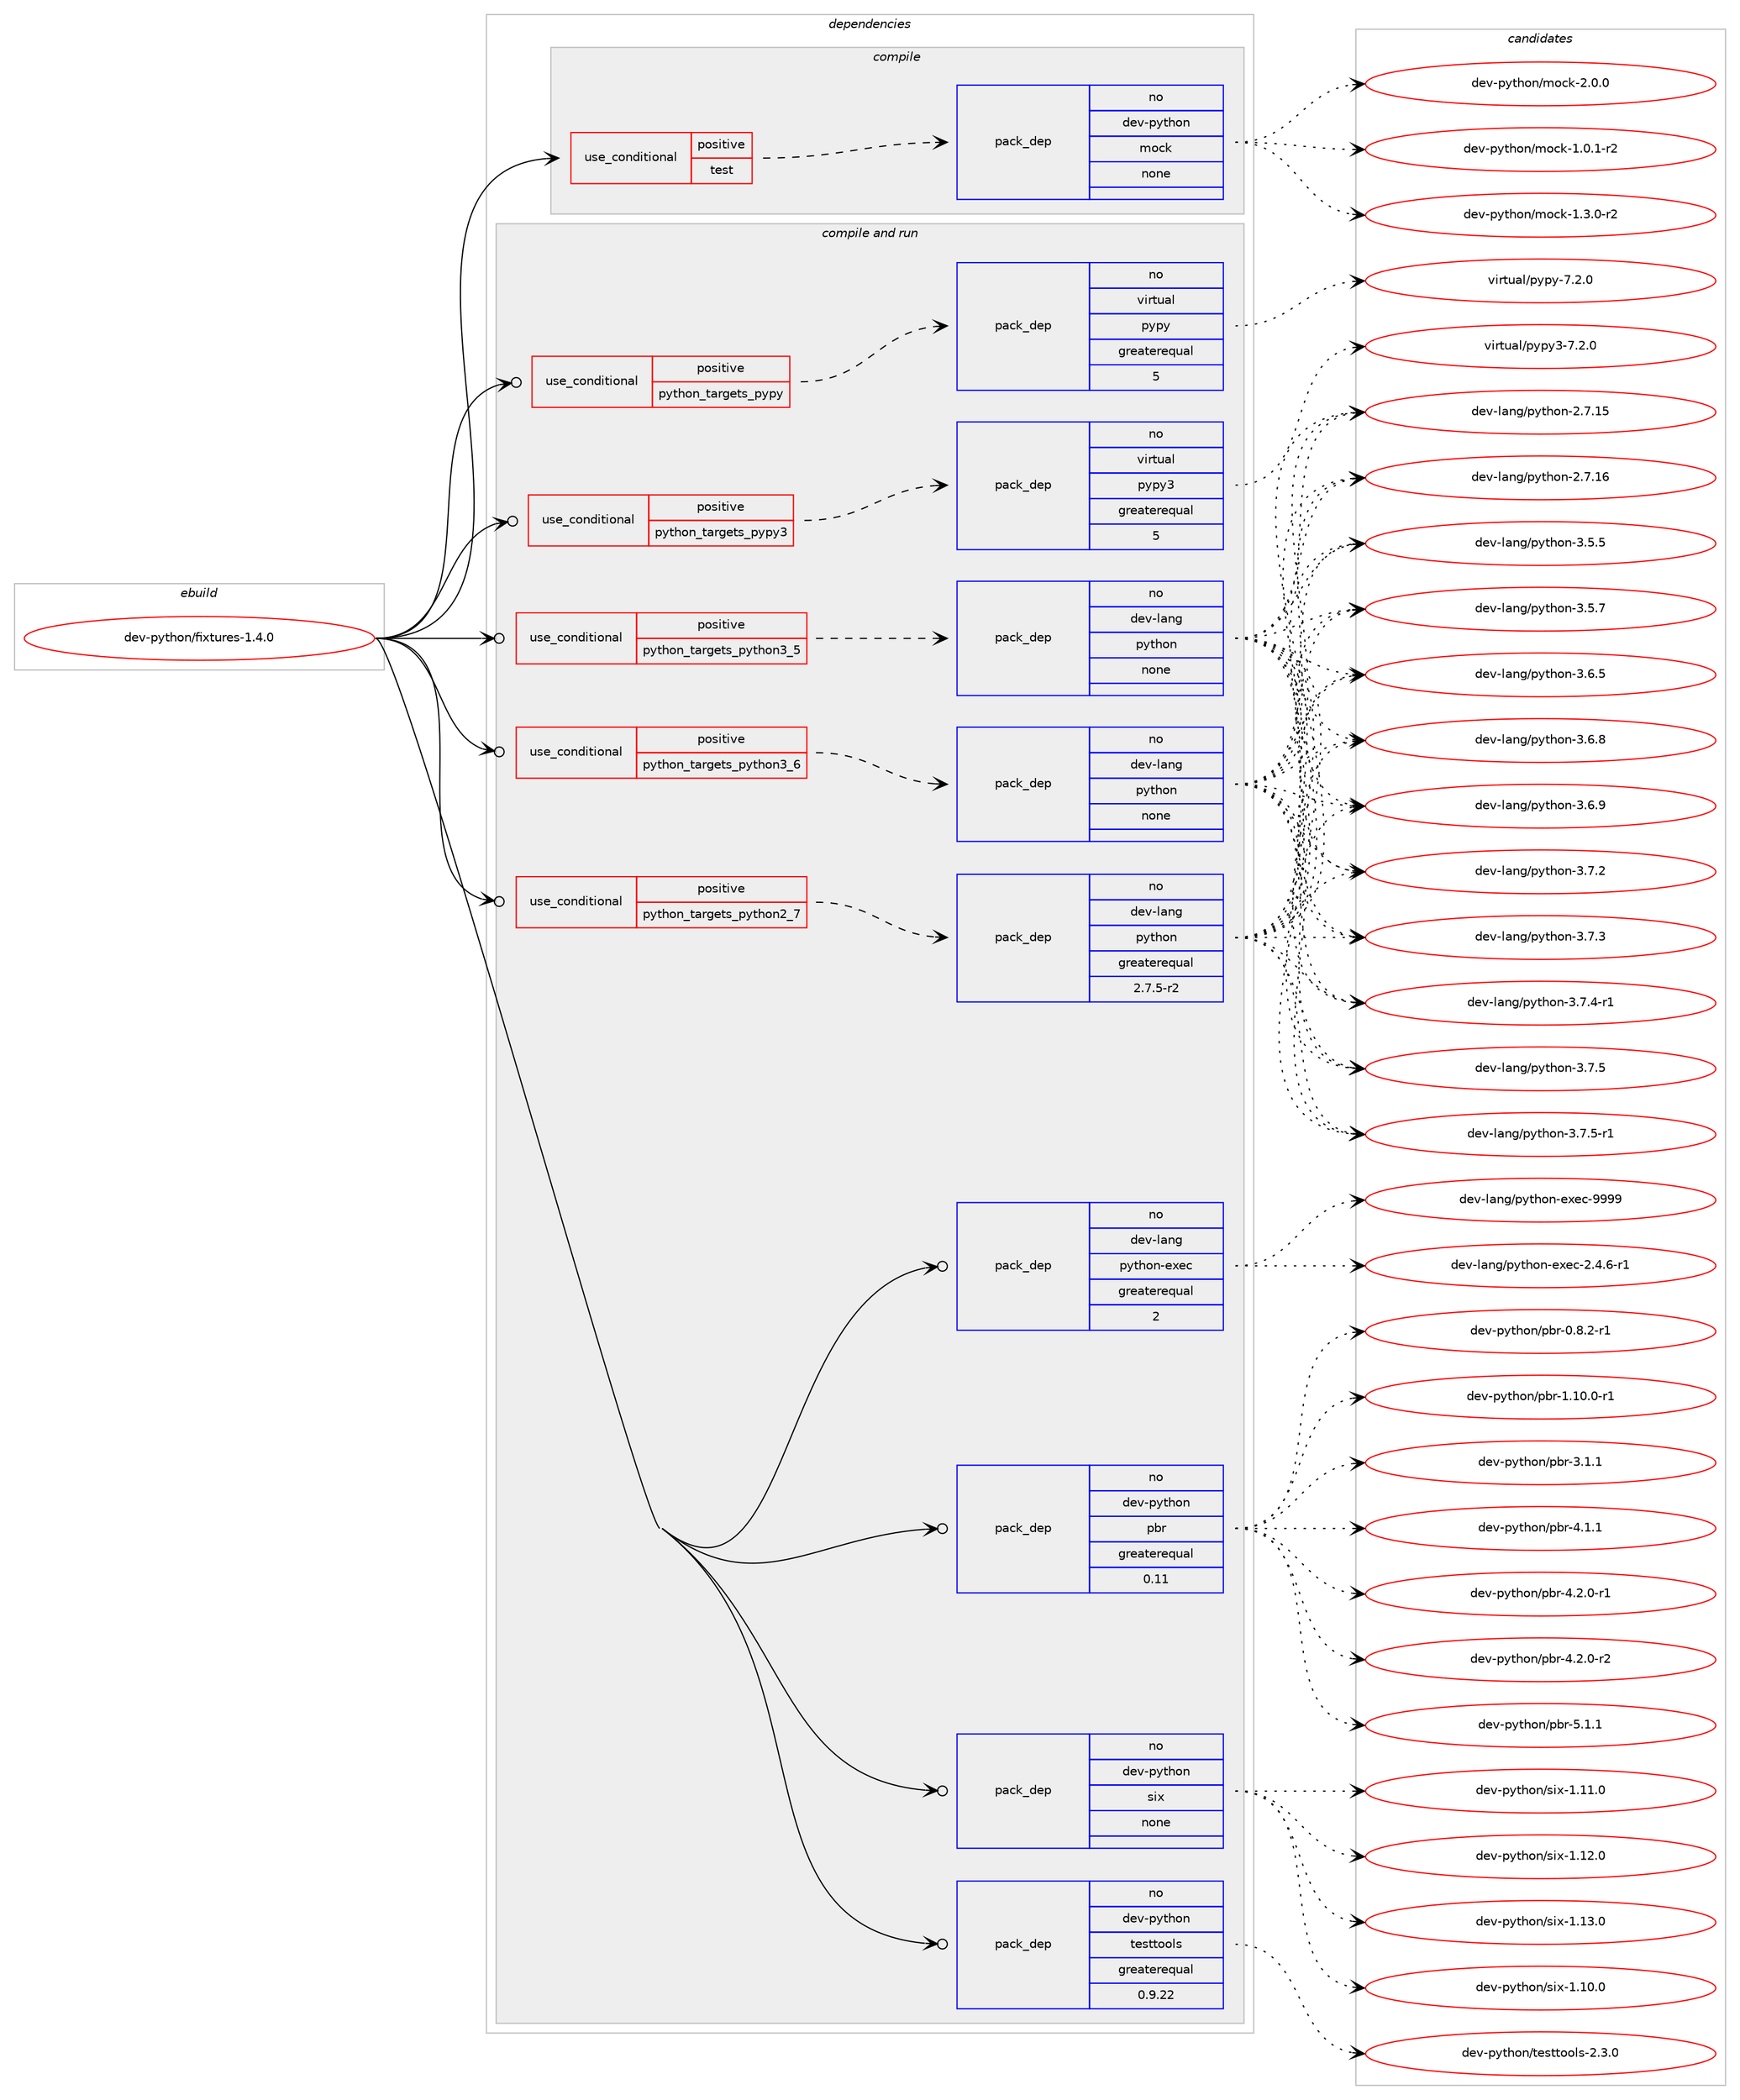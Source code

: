digraph prolog {

# *************
# Graph options
# *************

newrank=true;
concentrate=true;
compound=true;
graph [rankdir=LR,fontname=Helvetica,fontsize=10,ranksep=1.5];#, ranksep=2.5, nodesep=0.2];
edge  [arrowhead=vee];
node  [fontname=Helvetica,fontsize=10];

# **********
# The ebuild
# **********

subgraph cluster_leftcol {
color=gray;
rank=same;
label=<<i>ebuild</i>>;
id [label="dev-python/fixtures-1.4.0", color=red, width=4, href="../dev-python/fixtures-1.4.0.svg"];
}

# ****************
# The dependencies
# ****************

subgraph cluster_midcol {
color=gray;
label=<<i>dependencies</i>>;
subgraph cluster_compile {
fillcolor="#eeeeee";
style=filled;
label=<<i>compile</i>>;
subgraph cond139289 {
dependency604310 [label=<<TABLE BORDER="0" CELLBORDER="1" CELLSPACING="0" CELLPADDING="4"><TR><TD ROWSPAN="3" CELLPADDING="10">use_conditional</TD></TR><TR><TD>positive</TD></TR><TR><TD>test</TD></TR></TABLE>>, shape=none, color=red];
subgraph pack453224 {
dependency604311 [label=<<TABLE BORDER="0" CELLBORDER="1" CELLSPACING="0" CELLPADDING="4" WIDTH="220"><TR><TD ROWSPAN="6" CELLPADDING="30">pack_dep</TD></TR><TR><TD WIDTH="110">no</TD></TR><TR><TD>dev-python</TD></TR><TR><TD>mock</TD></TR><TR><TD>none</TD></TR><TR><TD></TD></TR></TABLE>>, shape=none, color=blue];
}
dependency604310:e -> dependency604311:w [weight=20,style="dashed",arrowhead="vee"];
}
id:e -> dependency604310:w [weight=20,style="solid",arrowhead="vee"];
}
subgraph cluster_compileandrun {
fillcolor="#eeeeee";
style=filled;
label=<<i>compile and run</i>>;
subgraph cond139290 {
dependency604312 [label=<<TABLE BORDER="0" CELLBORDER="1" CELLSPACING="0" CELLPADDING="4"><TR><TD ROWSPAN="3" CELLPADDING="10">use_conditional</TD></TR><TR><TD>positive</TD></TR><TR><TD>python_targets_pypy</TD></TR></TABLE>>, shape=none, color=red];
subgraph pack453225 {
dependency604313 [label=<<TABLE BORDER="0" CELLBORDER="1" CELLSPACING="0" CELLPADDING="4" WIDTH="220"><TR><TD ROWSPAN="6" CELLPADDING="30">pack_dep</TD></TR><TR><TD WIDTH="110">no</TD></TR><TR><TD>virtual</TD></TR><TR><TD>pypy</TD></TR><TR><TD>greaterequal</TD></TR><TR><TD>5</TD></TR></TABLE>>, shape=none, color=blue];
}
dependency604312:e -> dependency604313:w [weight=20,style="dashed",arrowhead="vee"];
}
id:e -> dependency604312:w [weight=20,style="solid",arrowhead="odotvee"];
subgraph cond139291 {
dependency604314 [label=<<TABLE BORDER="0" CELLBORDER="1" CELLSPACING="0" CELLPADDING="4"><TR><TD ROWSPAN="3" CELLPADDING="10">use_conditional</TD></TR><TR><TD>positive</TD></TR><TR><TD>python_targets_pypy3</TD></TR></TABLE>>, shape=none, color=red];
subgraph pack453226 {
dependency604315 [label=<<TABLE BORDER="0" CELLBORDER="1" CELLSPACING="0" CELLPADDING="4" WIDTH="220"><TR><TD ROWSPAN="6" CELLPADDING="30">pack_dep</TD></TR><TR><TD WIDTH="110">no</TD></TR><TR><TD>virtual</TD></TR><TR><TD>pypy3</TD></TR><TR><TD>greaterequal</TD></TR><TR><TD>5</TD></TR></TABLE>>, shape=none, color=blue];
}
dependency604314:e -> dependency604315:w [weight=20,style="dashed",arrowhead="vee"];
}
id:e -> dependency604314:w [weight=20,style="solid",arrowhead="odotvee"];
subgraph cond139292 {
dependency604316 [label=<<TABLE BORDER="0" CELLBORDER="1" CELLSPACING="0" CELLPADDING="4"><TR><TD ROWSPAN="3" CELLPADDING="10">use_conditional</TD></TR><TR><TD>positive</TD></TR><TR><TD>python_targets_python2_7</TD></TR></TABLE>>, shape=none, color=red];
subgraph pack453227 {
dependency604317 [label=<<TABLE BORDER="0" CELLBORDER="1" CELLSPACING="0" CELLPADDING="4" WIDTH="220"><TR><TD ROWSPAN="6" CELLPADDING="30">pack_dep</TD></TR><TR><TD WIDTH="110">no</TD></TR><TR><TD>dev-lang</TD></TR><TR><TD>python</TD></TR><TR><TD>greaterequal</TD></TR><TR><TD>2.7.5-r2</TD></TR></TABLE>>, shape=none, color=blue];
}
dependency604316:e -> dependency604317:w [weight=20,style="dashed",arrowhead="vee"];
}
id:e -> dependency604316:w [weight=20,style="solid",arrowhead="odotvee"];
subgraph cond139293 {
dependency604318 [label=<<TABLE BORDER="0" CELLBORDER="1" CELLSPACING="0" CELLPADDING="4"><TR><TD ROWSPAN="3" CELLPADDING="10">use_conditional</TD></TR><TR><TD>positive</TD></TR><TR><TD>python_targets_python3_5</TD></TR></TABLE>>, shape=none, color=red];
subgraph pack453228 {
dependency604319 [label=<<TABLE BORDER="0" CELLBORDER="1" CELLSPACING="0" CELLPADDING="4" WIDTH="220"><TR><TD ROWSPAN="6" CELLPADDING="30">pack_dep</TD></TR><TR><TD WIDTH="110">no</TD></TR><TR><TD>dev-lang</TD></TR><TR><TD>python</TD></TR><TR><TD>none</TD></TR><TR><TD></TD></TR></TABLE>>, shape=none, color=blue];
}
dependency604318:e -> dependency604319:w [weight=20,style="dashed",arrowhead="vee"];
}
id:e -> dependency604318:w [weight=20,style="solid",arrowhead="odotvee"];
subgraph cond139294 {
dependency604320 [label=<<TABLE BORDER="0" CELLBORDER="1" CELLSPACING="0" CELLPADDING="4"><TR><TD ROWSPAN="3" CELLPADDING="10">use_conditional</TD></TR><TR><TD>positive</TD></TR><TR><TD>python_targets_python3_6</TD></TR></TABLE>>, shape=none, color=red];
subgraph pack453229 {
dependency604321 [label=<<TABLE BORDER="0" CELLBORDER="1" CELLSPACING="0" CELLPADDING="4" WIDTH="220"><TR><TD ROWSPAN="6" CELLPADDING="30">pack_dep</TD></TR><TR><TD WIDTH="110">no</TD></TR><TR><TD>dev-lang</TD></TR><TR><TD>python</TD></TR><TR><TD>none</TD></TR><TR><TD></TD></TR></TABLE>>, shape=none, color=blue];
}
dependency604320:e -> dependency604321:w [weight=20,style="dashed",arrowhead="vee"];
}
id:e -> dependency604320:w [weight=20,style="solid",arrowhead="odotvee"];
subgraph pack453230 {
dependency604322 [label=<<TABLE BORDER="0" CELLBORDER="1" CELLSPACING="0" CELLPADDING="4" WIDTH="220"><TR><TD ROWSPAN="6" CELLPADDING="30">pack_dep</TD></TR><TR><TD WIDTH="110">no</TD></TR><TR><TD>dev-lang</TD></TR><TR><TD>python-exec</TD></TR><TR><TD>greaterequal</TD></TR><TR><TD>2</TD></TR></TABLE>>, shape=none, color=blue];
}
id:e -> dependency604322:w [weight=20,style="solid",arrowhead="odotvee"];
subgraph pack453231 {
dependency604323 [label=<<TABLE BORDER="0" CELLBORDER="1" CELLSPACING="0" CELLPADDING="4" WIDTH="220"><TR><TD ROWSPAN="6" CELLPADDING="30">pack_dep</TD></TR><TR><TD WIDTH="110">no</TD></TR><TR><TD>dev-python</TD></TR><TR><TD>pbr</TD></TR><TR><TD>greaterequal</TD></TR><TR><TD>0.11</TD></TR></TABLE>>, shape=none, color=blue];
}
id:e -> dependency604323:w [weight=20,style="solid",arrowhead="odotvee"];
subgraph pack453232 {
dependency604324 [label=<<TABLE BORDER="0" CELLBORDER="1" CELLSPACING="0" CELLPADDING="4" WIDTH="220"><TR><TD ROWSPAN="6" CELLPADDING="30">pack_dep</TD></TR><TR><TD WIDTH="110">no</TD></TR><TR><TD>dev-python</TD></TR><TR><TD>six</TD></TR><TR><TD>none</TD></TR><TR><TD></TD></TR></TABLE>>, shape=none, color=blue];
}
id:e -> dependency604324:w [weight=20,style="solid",arrowhead="odotvee"];
subgraph pack453233 {
dependency604325 [label=<<TABLE BORDER="0" CELLBORDER="1" CELLSPACING="0" CELLPADDING="4" WIDTH="220"><TR><TD ROWSPAN="6" CELLPADDING="30">pack_dep</TD></TR><TR><TD WIDTH="110">no</TD></TR><TR><TD>dev-python</TD></TR><TR><TD>testtools</TD></TR><TR><TD>greaterequal</TD></TR><TR><TD>0.9.22</TD></TR></TABLE>>, shape=none, color=blue];
}
id:e -> dependency604325:w [weight=20,style="solid",arrowhead="odotvee"];
}
subgraph cluster_run {
fillcolor="#eeeeee";
style=filled;
label=<<i>run</i>>;
}
}

# **************
# The candidates
# **************

subgraph cluster_choices {
rank=same;
color=gray;
label=<<i>candidates</i>>;

subgraph choice453224 {
color=black;
nodesep=1;
choice1001011184511212111610411111047109111991074549464846494511450 [label="dev-python/mock-1.0.1-r2", color=red, width=4,href="../dev-python/mock-1.0.1-r2.svg"];
choice1001011184511212111610411111047109111991074549465146484511450 [label="dev-python/mock-1.3.0-r2", color=red, width=4,href="../dev-python/mock-1.3.0-r2.svg"];
choice100101118451121211161041111104710911199107455046484648 [label="dev-python/mock-2.0.0", color=red, width=4,href="../dev-python/mock-2.0.0.svg"];
dependency604311:e -> choice1001011184511212111610411111047109111991074549464846494511450:w [style=dotted,weight="100"];
dependency604311:e -> choice1001011184511212111610411111047109111991074549465146484511450:w [style=dotted,weight="100"];
dependency604311:e -> choice100101118451121211161041111104710911199107455046484648:w [style=dotted,weight="100"];
}
subgraph choice453225 {
color=black;
nodesep=1;
choice1181051141161179710847112121112121455546504648 [label="virtual/pypy-7.2.0", color=red, width=4,href="../virtual/pypy-7.2.0.svg"];
dependency604313:e -> choice1181051141161179710847112121112121455546504648:w [style=dotted,weight="100"];
}
subgraph choice453226 {
color=black;
nodesep=1;
choice118105114116117971084711212111212151455546504648 [label="virtual/pypy3-7.2.0", color=red, width=4,href="../virtual/pypy3-7.2.0.svg"];
dependency604315:e -> choice118105114116117971084711212111212151455546504648:w [style=dotted,weight="100"];
}
subgraph choice453227 {
color=black;
nodesep=1;
choice10010111845108971101034711212111610411111045504655464953 [label="dev-lang/python-2.7.15", color=red, width=4,href="../dev-lang/python-2.7.15.svg"];
choice10010111845108971101034711212111610411111045504655464954 [label="dev-lang/python-2.7.16", color=red, width=4,href="../dev-lang/python-2.7.16.svg"];
choice100101118451089711010347112121116104111110455146534653 [label="dev-lang/python-3.5.5", color=red, width=4,href="../dev-lang/python-3.5.5.svg"];
choice100101118451089711010347112121116104111110455146534655 [label="dev-lang/python-3.5.7", color=red, width=4,href="../dev-lang/python-3.5.7.svg"];
choice100101118451089711010347112121116104111110455146544653 [label="dev-lang/python-3.6.5", color=red, width=4,href="../dev-lang/python-3.6.5.svg"];
choice100101118451089711010347112121116104111110455146544656 [label="dev-lang/python-3.6.8", color=red, width=4,href="../dev-lang/python-3.6.8.svg"];
choice100101118451089711010347112121116104111110455146544657 [label="dev-lang/python-3.6.9", color=red, width=4,href="../dev-lang/python-3.6.9.svg"];
choice100101118451089711010347112121116104111110455146554650 [label="dev-lang/python-3.7.2", color=red, width=4,href="../dev-lang/python-3.7.2.svg"];
choice100101118451089711010347112121116104111110455146554651 [label="dev-lang/python-3.7.3", color=red, width=4,href="../dev-lang/python-3.7.3.svg"];
choice1001011184510897110103471121211161041111104551465546524511449 [label="dev-lang/python-3.7.4-r1", color=red, width=4,href="../dev-lang/python-3.7.4-r1.svg"];
choice100101118451089711010347112121116104111110455146554653 [label="dev-lang/python-3.7.5", color=red, width=4,href="../dev-lang/python-3.7.5.svg"];
choice1001011184510897110103471121211161041111104551465546534511449 [label="dev-lang/python-3.7.5-r1", color=red, width=4,href="../dev-lang/python-3.7.5-r1.svg"];
dependency604317:e -> choice10010111845108971101034711212111610411111045504655464953:w [style=dotted,weight="100"];
dependency604317:e -> choice10010111845108971101034711212111610411111045504655464954:w [style=dotted,weight="100"];
dependency604317:e -> choice100101118451089711010347112121116104111110455146534653:w [style=dotted,weight="100"];
dependency604317:e -> choice100101118451089711010347112121116104111110455146534655:w [style=dotted,weight="100"];
dependency604317:e -> choice100101118451089711010347112121116104111110455146544653:w [style=dotted,weight="100"];
dependency604317:e -> choice100101118451089711010347112121116104111110455146544656:w [style=dotted,weight="100"];
dependency604317:e -> choice100101118451089711010347112121116104111110455146544657:w [style=dotted,weight="100"];
dependency604317:e -> choice100101118451089711010347112121116104111110455146554650:w [style=dotted,weight="100"];
dependency604317:e -> choice100101118451089711010347112121116104111110455146554651:w [style=dotted,weight="100"];
dependency604317:e -> choice1001011184510897110103471121211161041111104551465546524511449:w [style=dotted,weight="100"];
dependency604317:e -> choice100101118451089711010347112121116104111110455146554653:w [style=dotted,weight="100"];
dependency604317:e -> choice1001011184510897110103471121211161041111104551465546534511449:w [style=dotted,weight="100"];
}
subgraph choice453228 {
color=black;
nodesep=1;
choice10010111845108971101034711212111610411111045504655464953 [label="dev-lang/python-2.7.15", color=red, width=4,href="../dev-lang/python-2.7.15.svg"];
choice10010111845108971101034711212111610411111045504655464954 [label="dev-lang/python-2.7.16", color=red, width=4,href="../dev-lang/python-2.7.16.svg"];
choice100101118451089711010347112121116104111110455146534653 [label="dev-lang/python-3.5.5", color=red, width=4,href="../dev-lang/python-3.5.5.svg"];
choice100101118451089711010347112121116104111110455146534655 [label="dev-lang/python-3.5.7", color=red, width=4,href="../dev-lang/python-3.5.7.svg"];
choice100101118451089711010347112121116104111110455146544653 [label="dev-lang/python-3.6.5", color=red, width=4,href="../dev-lang/python-3.6.5.svg"];
choice100101118451089711010347112121116104111110455146544656 [label="dev-lang/python-3.6.8", color=red, width=4,href="../dev-lang/python-3.6.8.svg"];
choice100101118451089711010347112121116104111110455146544657 [label="dev-lang/python-3.6.9", color=red, width=4,href="../dev-lang/python-3.6.9.svg"];
choice100101118451089711010347112121116104111110455146554650 [label="dev-lang/python-3.7.2", color=red, width=4,href="../dev-lang/python-3.7.2.svg"];
choice100101118451089711010347112121116104111110455146554651 [label="dev-lang/python-3.7.3", color=red, width=4,href="../dev-lang/python-3.7.3.svg"];
choice1001011184510897110103471121211161041111104551465546524511449 [label="dev-lang/python-3.7.4-r1", color=red, width=4,href="../dev-lang/python-3.7.4-r1.svg"];
choice100101118451089711010347112121116104111110455146554653 [label="dev-lang/python-3.7.5", color=red, width=4,href="../dev-lang/python-3.7.5.svg"];
choice1001011184510897110103471121211161041111104551465546534511449 [label="dev-lang/python-3.7.5-r1", color=red, width=4,href="../dev-lang/python-3.7.5-r1.svg"];
dependency604319:e -> choice10010111845108971101034711212111610411111045504655464953:w [style=dotted,weight="100"];
dependency604319:e -> choice10010111845108971101034711212111610411111045504655464954:w [style=dotted,weight="100"];
dependency604319:e -> choice100101118451089711010347112121116104111110455146534653:w [style=dotted,weight="100"];
dependency604319:e -> choice100101118451089711010347112121116104111110455146534655:w [style=dotted,weight="100"];
dependency604319:e -> choice100101118451089711010347112121116104111110455146544653:w [style=dotted,weight="100"];
dependency604319:e -> choice100101118451089711010347112121116104111110455146544656:w [style=dotted,weight="100"];
dependency604319:e -> choice100101118451089711010347112121116104111110455146544657:w [style=dotted,weight="100"];
dependency604319:e -> choice100101118451089711010347112121116104111110455146554650:w [style=dotted,weight="100"];
dependency604319:e -> choice100101118451089711010347112121116104111110455146554651:w [style=dotted,weight="100"];
dependency604319:e -> choice1001011184510897110103471121211161041111104551465546524511449:w [style=dotted,weight="100"];
dependency604319:e -> choice100101118451089711010347112121116104111110455146554653:w [style=dotted,weight="100"];
dependency604319:e -> choice1001011184510897110103471121211161041111104551465546534511449:w [style=dotted,weight="100"];
}
subgraph choice453229 {
color=black;
nodesep=1;
choice10010111845108971101034711212111610411111045504655464953 [label="dev-lang/python-2.7.15", color=red, width=4,href="../dev-lang/python-2.7.15.svg"];
choice10010111845108971101034711212111610411111045504655464954 [label="dev-lang/python-2.7.16", color=red, width=4,href="../dev-lang/python-2.7.16.svg"];
choice100101118451089711010347112121116104111110455146534653 [label="dev-lang/python-3.5.5", color=red, width=4,href="../dev-lang/python-3.5.5.svg"];
choice100101118451089711010347112121116104111110455146534655 [label="dev-lang/python-3.5.7", color=red, width=4,href="../dev-lang/python-3.5.7.svg"];
choice100101118451089711010347112121116104111110455146544653 [label="dev-lang/python-3.6.5", color=red, width=4,href="../dev-lang/python-3.6.5.svg"];
choice100101118451089711010347112121116104111110455146544656 [label="dev-lang/python-3.6.8", color=red, width=4,href="../dev-lang/python-3.6.8.svg"];
choice100101118451089711010347112121116104111110455146544657 [label="dev-lang/python-3.6.9", color=red, width=4,href="../dev-lang/python-3.6.9.svg"];
choice100101118451089711010347112121116104111110455146554650 [label="dev-lang/python-3.7.2", color=red, width=4,href="../dev-lang/python-3.7.2.svg"];
choice100101118451089711010347112121116104111110455146554651 [label="dev-lang/python-3.7.3", color=red, width=4,href="../dev-lang/python-3.7.3.svg"];
choice1001011184510897110103471121211161041111104551465546524511449 [label="dev-lang/python-3.7.4-r1", color=red, width=4,href="../dev-lang/python-3.7.4-r1.svg"];
choice100101118451089711010347112121116104111110455146554653 [label="dev-lang/python-3.7.5", color=red, width=4,href="../dev-lang/python-3.7.5.svg"];
choice1001011184510897110103471121211161041111104551465546534511449 [label="dev-lang/python-3.7.5-r1", color=red, width=4,href="../dev-lang/python-3.7.5-r1.svg"];
dependency604321:e -> choice10010111845108971101034711212111610411111045504655464953:w [style=dotted,weight="100"];
dependency604321:e -> choice10010111845108971101034711212111610411111045504655464954:w [style=dotted,weight="100"];
dependency604321:e -> choice100101118451089711010347112121116104111110455146534653:w [style=dotted,weight="100"];
dependency604321:e -> choice100101118451089711010347112121116104111110455146534655:w [style=dotted,weight="100"];
dependency604321:e -> choice100101118451089711010347112121116104111110455146544653:w [style=dotted,weight="100"];
dependency604321:e -> choice100101118451089711010347112121116104111110455146544656:w [style=dotted,weight="100"];
dependency604321:e -> choice100101118451089711010347112121116104111110455146544657:w [style=dotted,weight="100"];
dependency604321:e -> choice100101118451089711010347112121116104111110455146554650:w [style=dotted,weight="100"];
dependency604321:e -> choice100101118451089711010347112121116104111110455146554651:w [style=dotted,weight="100"];
dependency604321:e -> choice1001011184510897110103471121211161041111104551465546524511449:w [style=dotted,weight="100"];
dependency604321:e -> choice100101118451089711010347112121116104111110455146554653:w [style=dotted,weight="100"];
dependency604321:e -> choice1001011184510897110103471121211161041111104551465546534511449:w [style=dotted,weight="100"];
}
subgraph choice453230 {
color=black;
nodesep=1;
choice10010111845108971101034711212111610411111045101120101994550465246544511449 [label="dev-lang/python-exec-2.4.6-r1", color=red, width=4,href="../dev-lang/python-exec-2.4.6-r1.svg"];
choice10010111845108971101034711212111610411111045101120101994557575757 [label="dev-lang/python-exec-9999", color=red, width=4,href="../dev-lang/python-exec-9999.svg"];
dependency604322:e -> choice10010111845108971101034711212111610411111045101120101994550465246544511449:w [style=dotted,weight="100"];
dependency604322:e -> choice10010111845108971101034711212111610411111045101120101994557575757:w [style=dotted,weight="100"];
}
subgraph choice453231 {
color=black;
nodesep=1;
choice1001011184511212111610411111047112981144548465646504511449 [label="dev-python/pbr-0.8.2-r1", color=red, width=4,href="../dev-python/pbr-0.8.2-r1.svg"];
choice100101118451121211161041111104711298114454946494846484511449 [label="dev-python/pbr-1.10.0-r1", color=red, width=4,href="../dev-python/pbr-1.10.0-r1.svg"];
choice100101118451121211161041111104711298114455146494649 [label="dev-python/pbr-3.1.1", color=red, width=4,href="../dev-python/pbr-3.1.1.svg"];
choice100101118451121211161041111104711298114455246494649 [label="dev-python/pbr-4.1.1", color=red, width=4,href="../dev-python/pbr-4.1.1.svg"];
choice1001011184511212111610411111047112981144552465046484511449 [label="dev-python/pbr-4.2.0-r1", color=red, width=4,href="../dev-python/pbr-4.2.0-r1.svg"];
choice1001011184511212111610411111047112981144552465046484511450 [label="dev-python/pbr-4.2.0-r2", color=red, width=4,href="../dev-python/pbr-4.2.0-r2.svg"];
choice100101118451121211161041111104711298114455346494649 [label="dev-python/pbr-5.1.1", color=red, width=4,href="../dev-python/pbr-5.1.1.svg"];
dependency604323:e -> choice1001011184511212111610411111047112981144548465646504511449:w [style=dotted,weight="100"];
dependency604323:e -> choice100101118451121211161041111104711298114454946494846484511449:w [style=dotted,weight="100"];
dependency604323:e -> choice100101118451121211161041111104711298114455146494649:w [style=dotted,weight="100"];
dependency604323:e -> choice100101118451121211161041111104711298114455246494649:w [style=dotted,weight="100"];
dependency604323:e -> choice1001011184511212111610411111047112981144552465046484511449:w [style=dotted,weight="100"];
dependency604323:e -> choice1001011184511212111610411111047112981144552465046484511450:w [style=dotted,weight="100"];
dependency604323:e -> choice100101118451121211161041111104711298114455346494649:w [style=dotted,weight="100"];
}
subgraph choice453232 {
color=black;
nodesep=1;
choice100101118451121211161041111104711510512045494649484648 [label="dev-python/six-1.10.0", color=red, width=4,href="../dev-python/six-1.10.0.svg"];
choice100101118451121211161041111104711510512045494649494648 [label="dev-python/six-1.11.0", color=red, width=4,href="../dev-python/six-1.11.0.svg"];
choice100101118451121211161041111104711510512045494649504648 [label="dev-python/six-1.12.0", color=red, width=4,href="../dev-python/six-1.12.0.svg"];
choice100101118451121211161041111104711510512045494649514648 [label="dev-python/six-1.13.0", color=red, width=4,href="../dev-python/six-1.13.0.svg"];
dependency604324:e -> choice100101118451121211161041111104711510512045494649484648:w [style=dotted,weight="100"];
dependency604324:e -> choice100101118451121211161041111104711510512045494649494648:w [style=dotted,weight="100"];
dependency604324:e -> choice100101118451121211161041111104711510512045494649504648:w [style=dotted,weight="100"];
dependency604324:e -> choice100101118451121211161041111104711510512045494649514648:w [style=dotted,weight="100"];
}
subgraph choice453233 {
color=black;
nodesep=1;
choice1001011184511212111610411111047116101115116116111111108115455046514648 [label="dev-python/testtools-2.3.0", color=red, width=4,href="../dev-python/testtools-2.3.0.svg"];
dependency604325:e -> choice1001011184511212111610411111047116101115116116111111108115455046514648:w [style=dotted,weight="100"];
}
}

}
